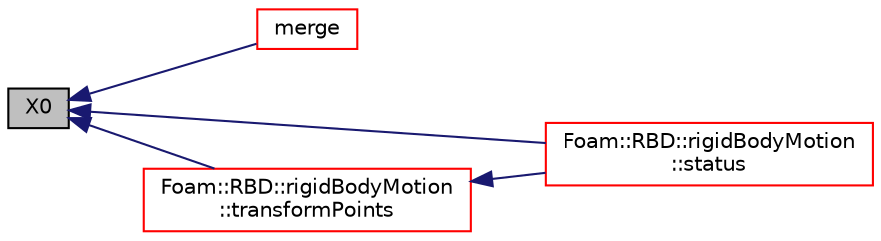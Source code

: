 digraph "X0"
{
  bgcolor="transparent";
  edge [fontname="Helvetica",fontsize="10",labelfontname="Helvetica",labelfontsize="10"];
  node [fontname="Helvetica",fontsize="10",shape=record];
  rankdir="LR";
  Node1171 [label="X0",height=0.2,width=0.4,color="black", fillcolor="grey75", style="filled", fontcolor="black"];
  Node1171 -> Node1172 [dir="back",color="midnightblue",fontsize="10",style="solid",fontname="Helvetica"];
  Node1172 [label="merge",height=0.2,width=0.4,color="red",URL="$a30453.html#a69de372947f78e2cb174fb5393c4d7e7",tooltip="Merge the given body with transform X into the parent with ID. "];
  Node1171 -> Node1175 [dir="back",color="midnightblue",fontsize="10",style="solid",fontname="Helvetica"];
  Node1175 [label="Foam::RBD::rigidBodyMotion\l::status",height=0.2,width=0.4,color="red",URL="$a30461.html#abcb2cd79eda44c9b40bd43a821c0a889",tooltip="Report the status of the motion of the given body. "];
  Node1171 -> Node1177 [dir="back",color="midnightblue",fontsize="10",style="solid",fontname="Helvetica"];
  Node1177 [label="Foam::RBD::rigidBodyMotion\l::transformPoints",height=0.2,width=0.4,color="red",URL="$a30461.html#a38c2ab251606d5e5ab5f46fca935db39",tooltip="Transform the given initial pointField of the specified body. "];
  Node1177 -> Node1175 [dir="back",color="midnightblue",fontsize="10",style="solid",fontname="Helvetica"];
}
